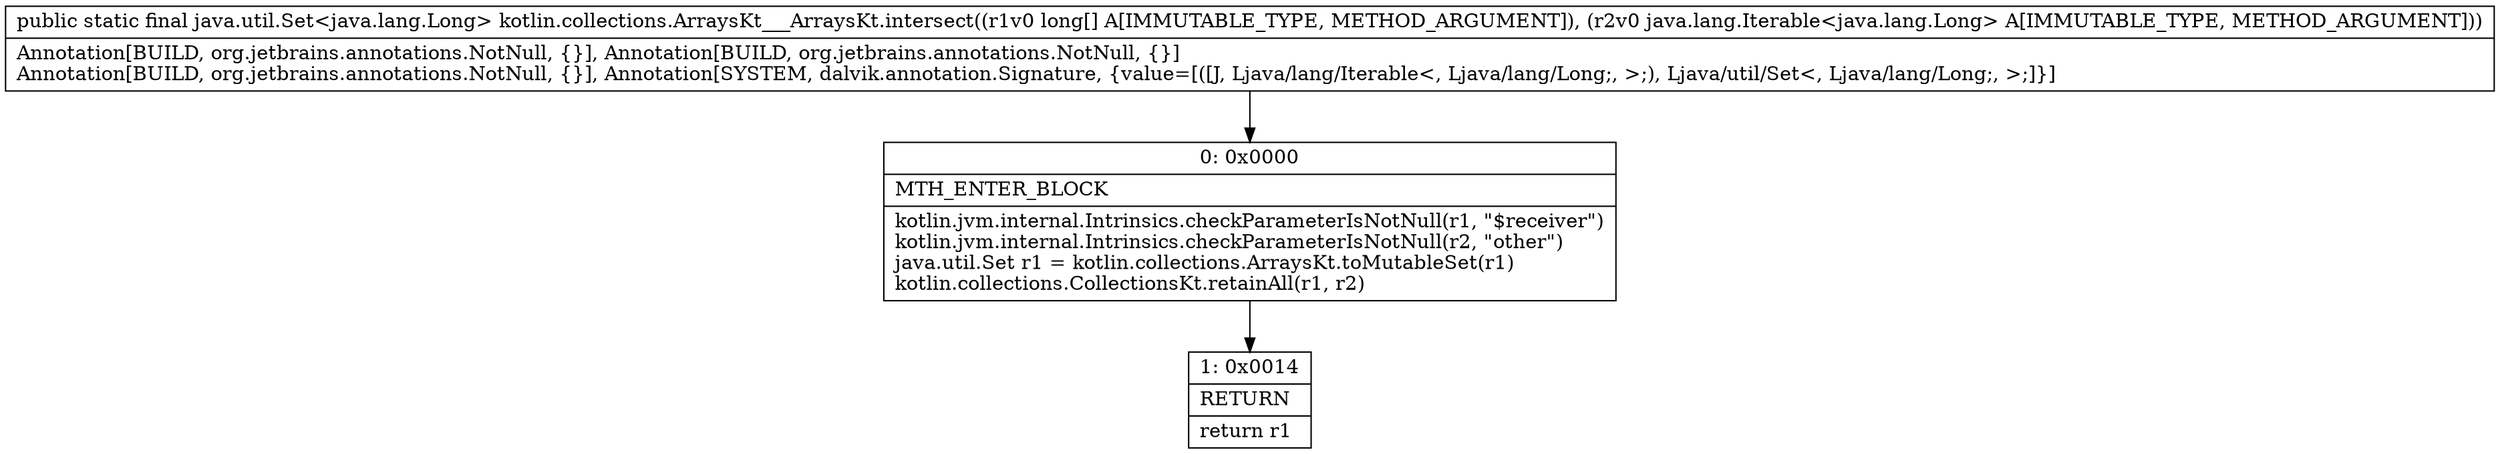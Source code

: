 digraph "CFG forkotlin.collections.ArraysKt___ArraysKt.intersect([JLjava\/lang\/Iterable;)Ljava\/util\/Set;" {
Node_0 [shape=record,label="{0\:\ 0x0000|MTH_ENTER_BLOCK\l|kotlin.jvm.internal.Intrinsics.checkParameterIsNotNull(r1, \"$receiver\")\lkotlin.jvm.internal.Intrinsics.checkParameterIsNotNull(r2, \"other\")\ljava.util.Set r1 = kotlin.collections.ArraysKt.toMutableSet(r1)\lkotlin.collections.CollectionsKt.retainAll(r1, r2)\l}"];
Node_1 [shape=record,label="{1\:\ 0x0014|RETURN\l|return r1\l}"];
MethodNode[shape=record,label="{public static final java.util.Set\<java.lang.Long\> kotlin.collections.ArraysKt___ArraysKt.intersect((r1v0 long[] A[IMMUTABLE_TYPE, METHOD_ARGUMENT]), (r2v0 java.lang.Iterable\<java.lang.Long\> A[IMMUTABLE_TYPE, METHOD_ARGUMENT]))  | Annotation[BUILD, org.jetbrains.annotations.NotNull, \{\}], Annotation[BUILD, org.jetbrains.annotations.NotNull, \{\}]\lAnnotation[BUILD, org.jetbrains.annotations.NotNull, \{\}], Annotation[SYSTEM, dalvik.annotation.Signature, \{value=[([J, Ljava\/lang\/Iterable\<, Ljava\/lang\/Long;, \>;), Ljava\/util\/Set\<, Ljava\/lang\/Long;, \>;]\}]\l}"];
MethodNode -> Node_0;
Node_0 -> Node_1;
}

